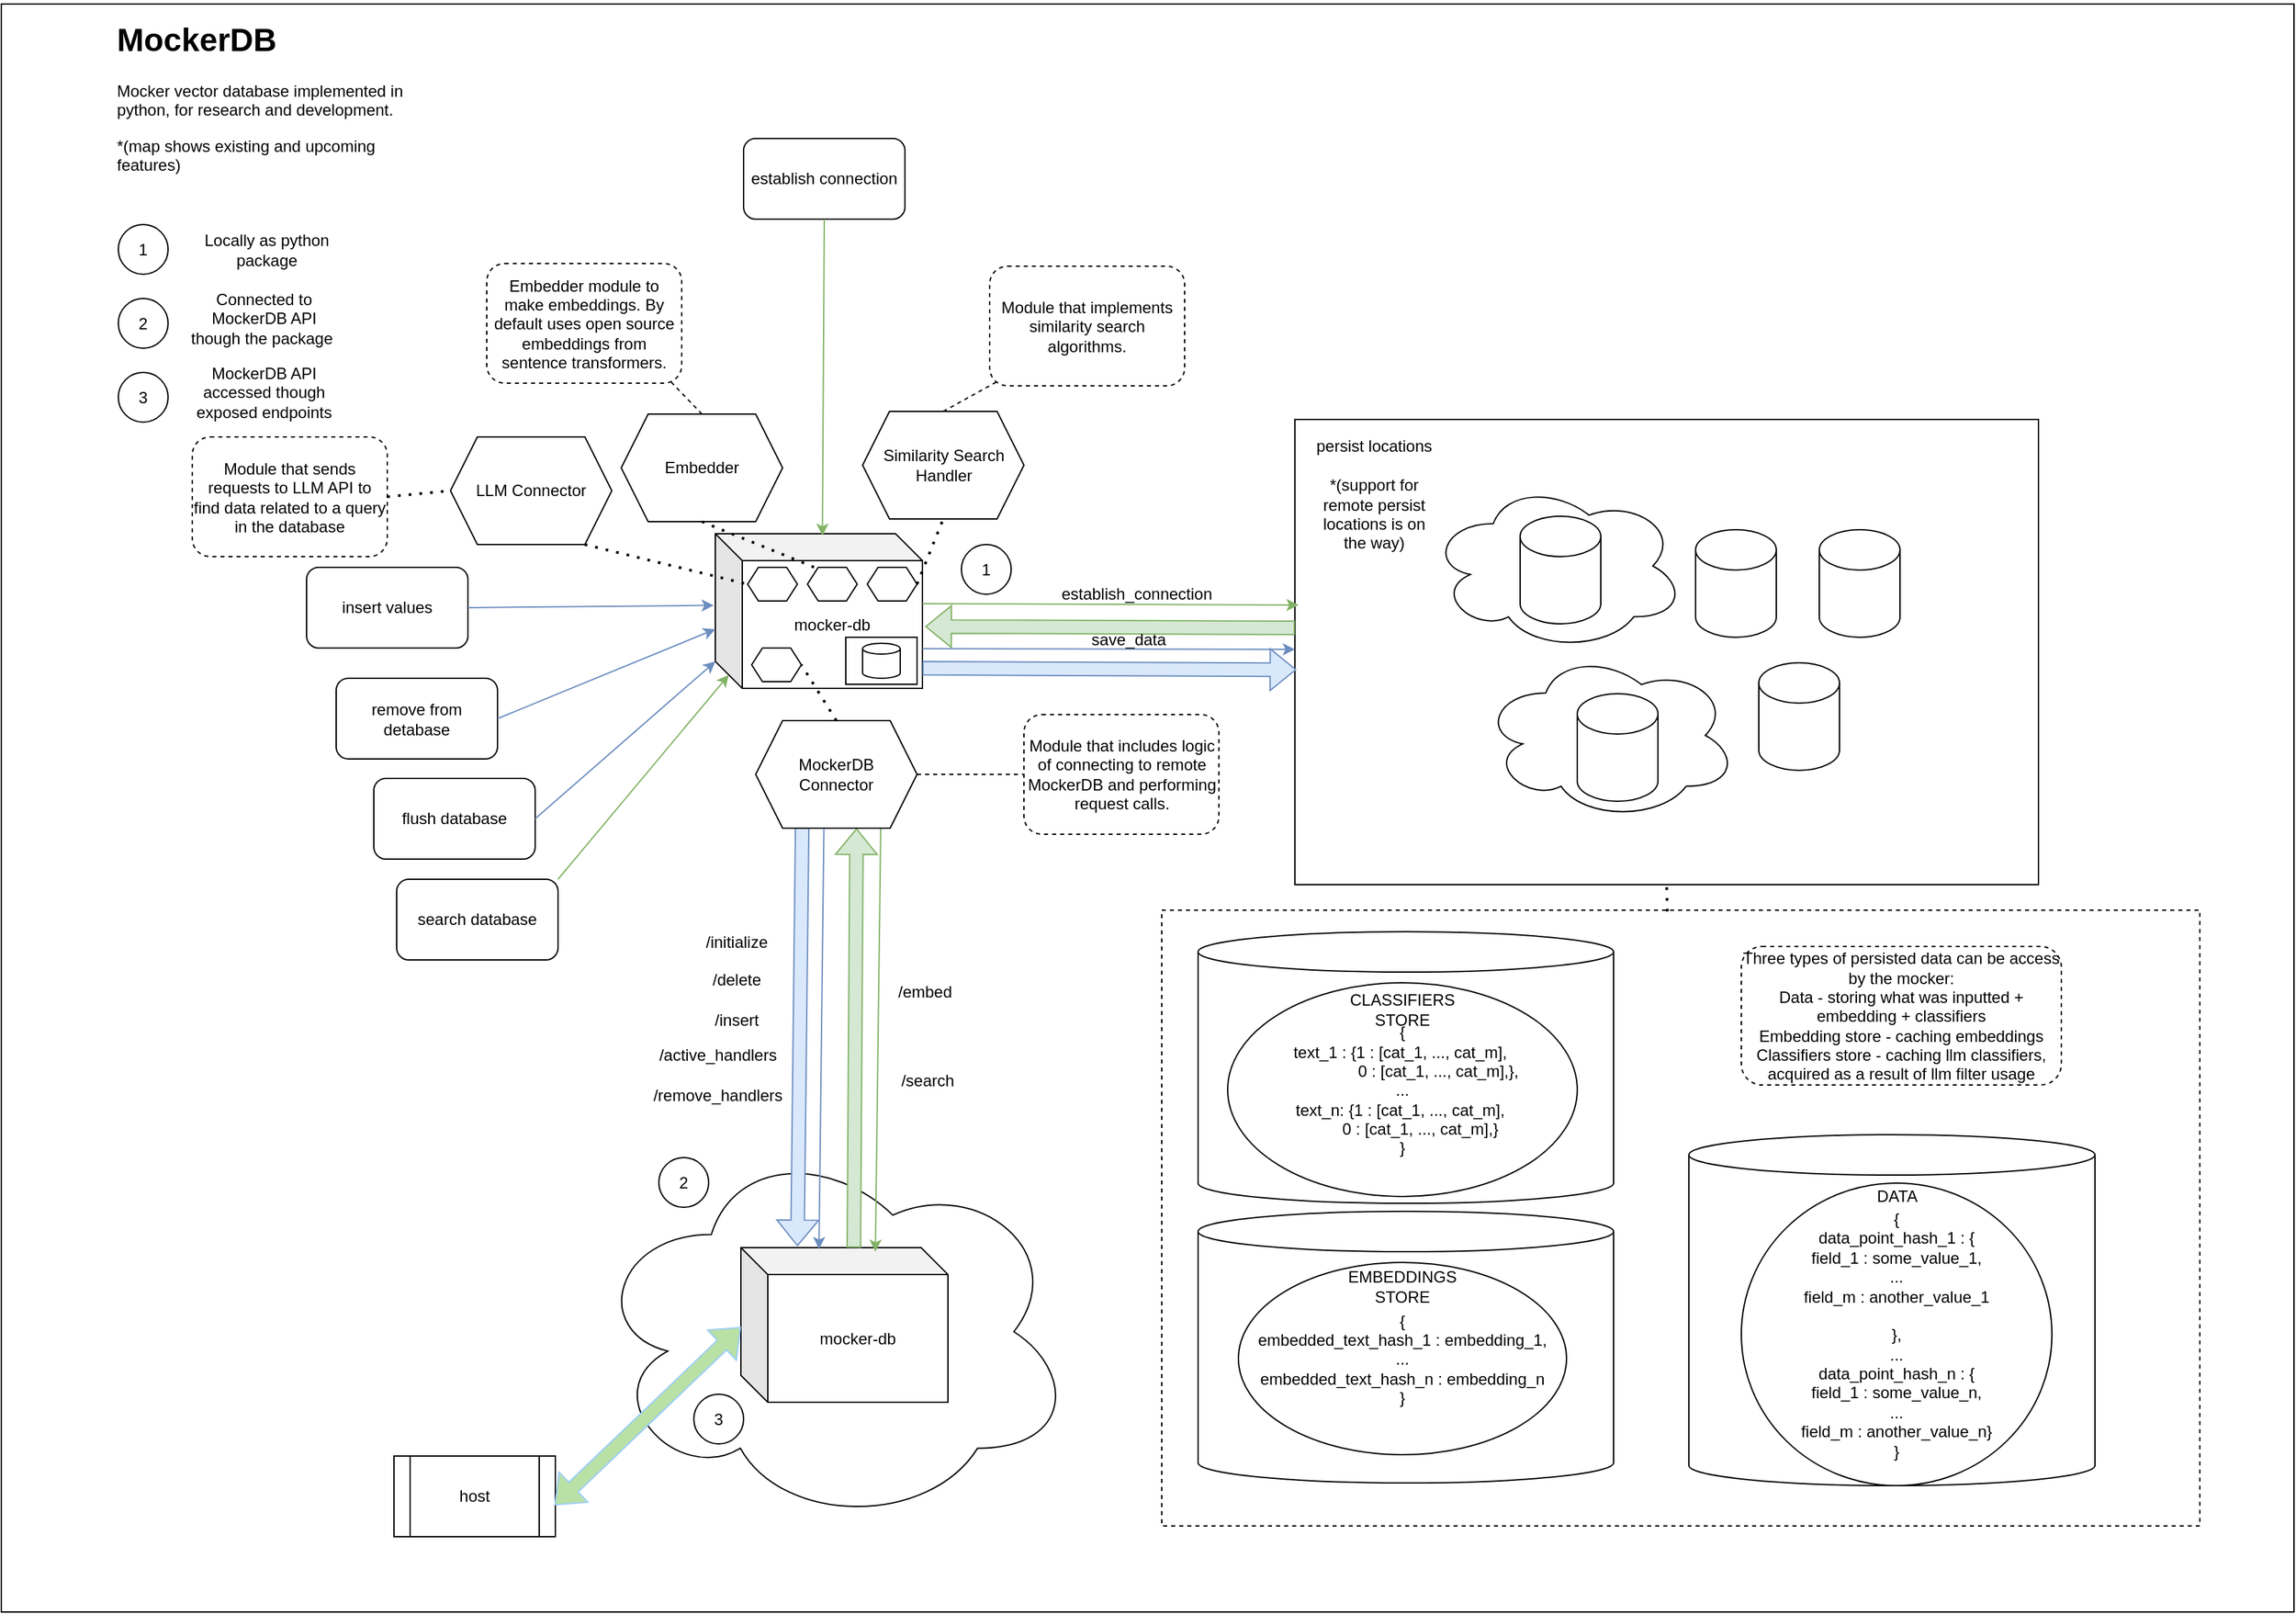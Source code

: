 <mxfile version="24.7.17">
  <diagram name="flow" id="uL73W-lj93WwKyVfi338">
    <mxGraphModel dx="2145" dy="1416" grid="0" gridSize="10" guides="1" tooltips="1" connect="1" arrows="1" fold="1" page="0" pageScale="1" pageWidth="1169" pageHeight="1654" math="0" shadow="0">
      <root>
        <mxCell id="0" />
        <mxCell id="1" parent="0" />
        <mxCell id="iSVjwkVqsMs2VOfXNG-q-81" value="" style="rounded=0;whiteSpace=wrap;html=1;" parent="1" vertex="1">
          <mxGeometry x="-98" y="-174" width="1705" height="1196" as="geometry" />
        </mxCell>
        <mxCell id="iSVjwkVqsMs2VOfXNG-q-22" value="" style="rounded=0;whiteSpace=wrap;html=1;dashed=1;" parent="1" vertex="1">
          <mxGeometry x="765" y="500" width="772" height="458" as="geometry" />
        </mxCell>
        <mxCell id="iSVjwkVqsMs2VOfXNG-q-20" value="" style="rounded=0;whiteSpace=wrap;html=1;" parent="1" vertex="1">
          <mxGeometry x="864" y="135" width="553" height="346" as="geometry" />
        </mxCell>
        <mxCell id="iSVjwkVqsMs2VOfXNG-q-15" value="" style="ellipse;shape=cloud;whiteSpace=wrap;html=1;" parent="1" vertex="1">
          <mxGeometry x="964" y="181" width="190" height="126" as="geometry" />
        </mxCell>
        <mxCell id="iSVjwkVqsMs2VOfXNG-q-10" value="" style="shape=cylinder3;whiteSpace=wrap;html=1;boundedLbl=1;backgroundOutline=1;size=15;" parent="1" vertex="1">
          <mxGeometry x="792" y="724" width="309" height="202" as="geometry" />
        </mxCell>
        <mxCell id="iSVjwkVqsMs2VOfXNG-q-5" value="" style="shape=cylinder3;whiteSpace=wrap;html=1;boundedLbl=1;backgroundOutline=1;size=15;" parent="1" vertex="1">
          <mxGeometry x="1157" y="667" width="302" height="261" as="geometry" />
        </mxCell>
        <mxCell id="iSVjwkVqsMs2VOfXNG-q-1" value="{&lt;br&gt;data_point_hash_1 : {&lt;br&gt;field_1 : some_value_1,&lt;br&gt;...&lt;br&gt;field_m : another_value_1&lt;br&gt;&lt;br&gt;},&lt;br&gt;...&lt;br&gt;data_point_hash_n : {&lt;br style=&quot;border-color: var(--border-color);&quot;&gt;field_1 : some_value_n,&lt;br style=&quot;border-color: var(--border-color);&quot;&gt;...&lt;br style=&quot;border-color: var(--border-color);&quot;&gt;field_m : another_value_n}&lt;br&gt;}" style="ellipse;whiteSpace=wrap;html=1;" parent="1" vertex="1">
          <mxGeometry x="1196" y="703" width="231" height="225" as="geometry" />
        </mxCell>
        <mxCell id="iSVjwkVqsMs2VOfXNG-q-2" value="{&lt;br&gt;embedded_text_hash_1 : embedding_1,&lt;br&gt;...&lt;br&gt;embedded_text_hash_n : embedding_n&lt;br&gt;}" style="ellipse;whiteSpace=wrap;html=1;" parent="1" vertex="1">
          <mxGeometry x="822" y="762" width="244" height="143" as="geometry" />
        </mxCell>
        <mxCell id="iSVjwkVqsMs2VOfXNG-q-3" value="DATA" style="text;html=1;align=center;verticalAlign=middle;whiteSpace=wrap;rounded=0;" parent="1" vertex="1">
          <mxGeometry x="1281.5" y="698" width="60" height="30" as="geometry" />
        </mxCell>
        <mxCell id="iSVjwkVqsMs2VOfXNG-q-4" value="EMBEDDINGS&lt;br&gt;STORE" style="text;html=1;align=center;verticalAlign=middle;whiteSpace=wrap;rounded=0;" parent="1" vertex="1">
          <mxGeometry x="901" y="762" width="86" height="36" as="geometry" />
        </mxCell>
        <mxCell id="iSVjwkVqsMs2VOfXNG-q-6" value="insert values" style="rounded=1;whiteSpace=wrap;html=1;" parent="1" vertex="1">
          <mxGeometry x="129" y="245" width="120" height="60" as="geometry" />
        </mxCell>
        <mxCell id="iSVjwkVqsMs2VOfXNG-q-7" value="" style="curved=1;endArrow=classic;html=1;rounded=0;entryX=-0.008;entryY=0.463;entryDx=0;entryDy=0;entryPerimeter=0;exitX=1;exitY=0.5;exitDx=0;exitDy=0;fillColor=#dae8fc;strokeColor=#6c8ebf;" parent="1" source="iSVjwkVqsMs2VOfXNG-q-6" target="iSVjwkVqsMs2VOfXNG-q-9" edge="1">
          <mxGeometry width="50" height="50" relative="1" as="geometry">
            <mxPoint x="194" y="269" as="sourcePoint" />
            <mxPoint x="388" y="258" as="targetPoint" />
            <Array as="points" />
          </mxGeometry>
        </mxCell>
        <mxCell id="iSVjwkVqsMs2VOfXNG-q-8" value="establish connection" style="rounded=1;whiteSpace=wrap;html=1;" parent="1" vertex="1">
          <mxGeometry x="454" y="-74" width="120" height="60" as="geometry" />
        </mxCell>
        <mxCell id="iSVjwkVqsMs2VOfXNG-q-9" value="mocker-db" style="shape=cube;whiteSpace=wrap;html=1;boundedLbl=1;backgroundOutline=1;darkOpacity=0.05;darkOpacity2=0.1;" parent="1" vertex="1">
          <mxGeometry x="433" y="220" width="154" height="115" as="geometry" />
        </mxCell>
        <mxCell id="iSVjwkVqsMs2VOfXNG-q-11" value="" style="shape=cylinder3;whiteSpace=wrap;html=1;boundedLbl=1;backgroundOutline=1;size=15;" parent="1" vertex="1">
          <mxGeometry x="1162" y="217" width="60" height="80" as="geometry" />
        </mxCell>
        <mxCell id="iSVjwkVqsMs2VOfXNG-q-12" value="" style="shape=cylinder3;whiteSpace=wrap;html=1;boundedLbl=1;backgroundOutline=1;size=15;" parent="1" vertex="1">
          <mxGeometry x="1254" y="217" width="60" height="80" as="geometry" />
        </mxCell>
        <mxCell id="iSVjwkVqsMs2VOfXNG-q-13" value="" style="shape=cylinder3;whiteSpace=wrap;html=1;boundedLbl=1;backgroundOutline=1;size=15;" parent="1" vertex="1">
          <mxGeometry x="1209" y="316" width="60" height="80" as="geometry" />
        </mxCell>
        <mxCell id="iSVjwkVqsMs2VOfXNG-q-14" value="" style="shape=cylinder3;whiteSpace=wrap;html=1;boundedLbl=1;backgroundOutline=1;size=15;" parent="1" vertex="1">
          <mxGeometry x="1031.5" y="207" width="60" height="80" as="geometry" />
        </mxCell>
        <mxCell id="iSVjwkVqsMs2VOfXNG-q-16" value="" style="ellipse;shape=cloud;whiteSpace=wrap;html=1;" parent="1" vertex="1">
          <mxGeometry x="1003" y="307" width="190" height="126" as="geometry" />
        </mxCell>
        <mxCell id="iSVjwkVqsMs2VOfXNG-q-17" value="" style="shape=cylinder3;whiteSpace=wrap;html=1;boundedLbl=1;backgroundOutline=1;size=15;" parent="1" vertex="1">
          <mxGeometry x="1074" y="339" width="60" height="80" as="geometry" />
        </mxCell>
        <mxCell id="iSVjwkVqsMs2VOfXNG-q-19" value="" style="endArrow=none;dashed=1;html=1;dashPattern=1 3;strokeWidth=2;rounded=0;entryX=0.5;entryY=1;entryDx=0;entryDy=0;exitX=0.487;exitY=0.002;exitDx=0;exitDy=0;exitPerimeter=0;" parent="1" source="iSVjwkVqsMs2VOfXNG-q-22" target="iSVjwkVqsMs2VOfXNG-q-20" edge="1">
          <mxGeometry width="50" height="50" relative="1" as="geometry">
            <mxPoint x="1184" y="594" as="sourcePoint" />
            <mxPoint x="1171" y="515" as="targetPoint" />
          </mxGeometry>
        </mxCell>
        <mxCell id="iSVjwkVqsMs2VOfXNG-q-23" value="persist locations&lt;br&gt;&lt;br&gt;*(support for remote persist locations is on the way)" style="text;html=1;align=center;verticalAlign=middle;whiteSpace=wrap;rounded=0;" parent="1" vertex="1">
          <mxGeometry x="874" y="174" width="98" height="33" as="geometry" />
        </mxCell>
        <mxCell id="iSVjwkVqsMs2VOfXNG-q-24" value="Three types of persisted data can be access by the mocker:&lt;br&gt;Data - storing what was inputted + embedding + classifiers&lt;br&gt;Embedding store - caching embeddings&lt;div&gt;Classifiers store - caching llm classifiers, acquired as a result of llm filter usage&lt;/div&gt;" style="rounded=1;whiteSpace=wrap;html=1;dashed=1;" parent="1" vertex="1">
          <mxGeometry x="1196" y="527" width="238" height="103" as="geometry" />
        </mxCell>
        <mxCell id="iSVjwkVqsMs2VOfXNG-q-25" value="" style="curved=1;endArrow=classic;html=1;rounded=0;entryX=0.517;entryY=0.013;entryDx=0;entryDy=0;entryPerimeter=0;exitX=0.5;exitY=1;exitDx=0;exitDy=0;fillColor=#d5e8d4;strokeColor=#82b366;" parent="1" source="iSVjwkVqsMs2VOfXNG-q-8" target="iSVjwkVqsMs2VOfXNG-q-9" edge="1">
          <mxGeometry width="50" height="50" relative="1" as="geometry">
            <mxPoint x="309" y="112" as="sourcePoint" />
            <mxPoint x="506" y="111" as="targetPoint" />
            <Array as="points" />
          </mxGeometry>
        </mxCell>
        <mxCell id="iSVjwkVqsMs2VOfXNG-q-26" value="" style="curved=1;endArrow=classic;html=1;rounded=0;entryX=0.005;entryY=0.399;entryDx=0;entryDy=0;entryPerimeter=0;exitX=1;exitY=0.452;exitDx=0;exitDy=0;exitPerimeter=0;fillColor=#d5e8d4;strokeColor=#82b366;" parent="1" source="iSVjwkVqsMs2VOfXNG-q-9" target="iSVjwkVqsMs2VOfXNG-q-20" edge="1">
          <mxGeometry width="50" height="50" relative="1" as="geometry">
            <mxPoint x="580" y="269" as="sourcePoint" />
            <mxPoint x="984" y="275" as="targetPoint" />
            <Array as="points" />
          </mxGeometry>
        </mxCell>
        <mxCell id="iSVjwkVqsMs2VOfXNG-q-27" value="" style="shape=flexArrow;endArrow=classic;html=1;rounded=0;exitX=0;exitY=0.448;exitDx=0;exitDy=0;exitPerimeter=0;fillColor=#d5e8d4;strokeColor=#82b366;" parent="1" source="iSVjwkVqsMs2VOfXNG-q-20" edge="1">
          <mxGeometry width="50" height="50" relative="1" as="geometry">
            <mxPoint x="744" y="385" as="sourcePoint" />
            <mxPoint x="589" y="289" as="targetPoint" />
          </mxGeometry>
        </mxCell>
        <mxCell id="iSVjwkVqsMs2VOfXNG-q-28" value="establish_connection" style="text;html=1;align=center;verticalAlign=middle;whiteSpace=wrap;rounded=0;" parent="1" vertex="1">
          <mxGeometry x="688" y="249" width="117" height="31" as="geometry" />
        </mxCell>
        <mxCell id="iSVjwkVqsMs2VOfXNG-q-29" value="" style="shape=flexArrow;endArrow=classic;html=1;rounded=0;exitX=1;exitY=0.87;exitDx=0;exitDy=0;exitPerimeter=0;fillColor=#dae8fc;strokeColor=#6c8ebf;entryX=0.002;entryY=0.538;entryDx=0;entryDy=0;entryPerimeter=0;" parent="1" source="iSVjwkVqsMs2VOfXNG-q-9" target="iSVjwkVqsMs2VOfXNG-q-20" edge="1">
          <mxGeometry width="50" height="50" relative="1" as="geometry">
            <mxPoint x="778.924" y="359.0" as="sourcePoint" />
            <mxPoint x="686" y="470.95" as="targetPoint" />
          </mxGeometry>
        </mxCell>
        <mxCell id="iSVjwkVqsMs2VOfXNG-q-30" value="" style="curved=1;endArrow=classic;html=1;rounded=0;exitX=1;exitY=0.452;exitDx=0;exitDy=0;exitPerimeter=0;fillColor=#dae8fc;strokeColor=#6c8ebf;" parent="1" edge="1">
          <mxGeometry width="50" height="50" relative="1" as="geometry">
            <mxPoint x="587" y="305.5" as="sourcePoint" />
            <mxPoint x="864" y="306" as="targetPoint" />
            <Array as="points" />
          </mxGeometry>
        </mxCell>
        <mxCell id="iSVjwkVqsMs2VOfXNG-q-31" value="save_data" style="text;html=1;align=center;verticalAlign=middle;whiteSpace=wrap;rounded=0;" parent="1" vertex="1">
          <mxGeometry x="682" y="283" width="117" height="31" as="geometry" />
        </mxCell>
        <mxCell id="iSVjwkVqsMs2VOfXNG-q-32" value="Embedder" style="shape=hexagon;perimeter=hexagonPerimeter2;whiteSpace=wrap;html=1;fixedSize=1;" parent="1" vertex="1">
          <mxGeometry x="363" y="131" width="120" height="80" as="geometry" />
        </mxCell>
        <mxCell id="iSVjwkVqsMs2VOfXNG-q-33" value="Similarity Search Handler" style="shape=hexagon;perimeter=hexagonPerimeter2;whiteSpace=wrap;html=1;fixedSize=1;" parent="1" vertex="1">
          <mxGeometry x="542.5" y="129" width="120" height="80" as="geometry" />
        </mxCell>
        <mxCell id="iSVjwkVqsMs2VOfXNG-q-34" value="" style="ellipse;shape=cloud;whiteSpace=wrap;html=1;" parent="1" vertex="1">
          <mxGeometry x="340" y="669" width="360" height="289" as="geometry" />
        </mxCell>
        <mxCell id="iSVjwkVqsMs2VOfXNG-q-35" value="mocker-db" style="shape=cube;whiteSpace=wrap;html=1;boundedLbl=1;backgroundOutline=1;darkOpacity=0.05;darkOpacity2=0.1;" parent="1" vertex="1">
          <mxGeometry x="452" y="751.04" width="154" height="115" as="geometry" />
        </mxCell>
        <mxCell id="iSVjwkVqsMs2VOfXNG-q-36" value="1" style="ellipse;whiteSpace=wrap;html=1;aspect=fixed;" parent="1" vertex="1">
          <mxGeometry x="616" y="228" width="37" height="37" as="geometry" />
        </mxCell>
        <mxCell id="iSVjwkVqsMs2VOfXNG-q-37" value="2" style="ellipse;whiteSpace=wrap;html=1;aspect=fixed;" parent="1" vertex="1">
          <mxGeometry x="391" y="684.04" width="37" height="37" as="geometry" />
        </mxCell>
        <mxCell id="iSVjwkVqsMs2VOfXNG-q-38" value="" style="curved=1;endArrow=classic;html=1;rounded=0;fillColor=#d5e8d4;strokeColor=#82b366;exitX=0.775;exitY=0.994;exitDx=0;exitDy=0;exitPerimeter=0;" parent="1" source="iSVjwkVqsMs2VOfXNG-q-83" edge="1">
          <mxGeometry width="50" height="50" relative="1" as="geometry">
            <mxPoint x="553" y="493" as="sourcePoint" />
            <mxPoint x="552.0" y="754.04" as="targetPoint" />
            <Array as="points" />
          </mxGeometry>
        </mxCell>
        <mxCell id="iSVjwkVqsMs2VOfXNG-q-40" value="" style="shape=flexArrow;endArrow=classic;html=1;rounded=0;exitX=0.288;exitY=0.994;exitDx=0;exitDy=0;exitPerimeter=0;fillColor=#dae8fc;strokeColor=#6c8ebf;entryX=0.273;entryY=-0.009;entryDx=0;entryDy=0;entryPerimeter=0;" parent="1" source="iSVjwkVqsMs2VOfXNG-q-83" target="iSVjwkVqsMs2VOfXNG-q-35" edge="1">
          <mxGeometry width="50" height="50" relative="1" as="geometry">
            <mxPoint x="494.058" y="490.04" as="sourcePoint" />
            <mxPoint x="947" y="600.04" as="targetPoint" />
          </mxGeometry>
        </mxCell>
        <mxCell id="iSVjwkVqsMs2VOfXNG-q-41" value="" style="curved=1;endArrow=classic;html=1;rounded=0;entryX=0.377;entryY=0.009;entryDx=0;entryDy=0;entryPerimeter=0;exitX=0.423;exitY=0.975;exitDx=0;exitDy=0;fillColor=#dae8fc;strokeColor=#6c8ebf;exitPerimeter=0;" parent="1" source="iSVjwkVqsMs2VOfXNG-q-83" target="iSVjwkVqsMs2VOfXNG-q-35" edge="1">
          <mxGeometry width="50" height="50" relative="1" as="geometry">
            <mxPoint x="508.996" y="489.005" as="sourcePoint" />
            <mxPoint x="906" y="649.04" as="targetPoint" />
            <Array as="points" />
          </mxGeometry>
        </mxCell>
        <mxCell id="iSVjwkVqsMs2VOfXNG-q-42" value="" style="shape=flexArrow;endArrow=classic;html=1;rounded=0;fillColor=#d5e8d4;strokeColor=#82b366;entryX=0.625;entryY=1;entryDx=0;entryDy=0;" parent="1" target="iSVjwkVqsMs2VOfXNG-q-83" edge="1">
          <mxGeometry width="50" height="50" relative="1" as="geometry">
            <mxPoint x="536" y="751.04" as="sourcePoint" />
            <mxPoint x="536" y="490.04" as="targetPoint" />
          </mxGeometry>
        </mxCell>
        <mxCell id="iSVjwkVqsMs2VOfXNG-q-43" value="/search" style="text;html=1;align=center;verticalAlign=middle;whiteSpace=wrap;rounded=0;" parent="1" vertex="1">
          <mxGeometry x="561" y="612.04" width="60" height="30" as="geometry" />
        </mxCell>
        <mxCell id="iSVjwkVqsMs2VOfXNG-q-44" value="/insert" style="text;html=1;align=center;verticalAlign=middle;whiteSpace=wrap;rounded=0;" parent="1" vertex="1">
          <mxGeometry x="419" y="567.04" width="60" height="30" as="geometry" />
        </mxCell>
        <mxCell id="iSVjwkVqsMs2VOfXNG-q-45" value="/initialize" style="text;html=1;align=center;verticalAlign=middle;whiteSpace=wrap;rounded=0;" parent="1" vertex="1">
          <mxGeometry x="419" y="509.04" width="60" height="30" as="geometry" />
        </mxCell>
        <mxCell id="iSVjwkVqsMs2VOfXNG-q-46" value="/embed" style="text;html=1;align=center;verticalAlign=middle;whiteSpace=wrap;rounded=0;" parent="1" vertex="1">
          <mxGeometry x="559" y="546.04" width="60" height="30" as="geometry" />
        </mxCell>
        <mxCell id="iSVjwkVqsMs2VOfXNG-q-47" value="/delete" style="text;html=1;align=center;verticalAlign=middle;whiteSpace=wrap;rounded=0;" parent="1" vertex="1">
          <mxGeometry x="419" y="537.04" width="60" height="30" as="geometry" />
        </mxCell>
        <mxCell id="iSVjwkVqsMs2VOfXNG-q-48" value="/active_handlers" style="text;html=1;align=center;verticalAlign=middle;whiteSpace=wrap;rounded=0;" parent="1" vertex="1">
          <mxGeometry x="405" y="593.04" width="60" height="30" as="geometry" />
        </mxCell>
        <mxCell id="iSVjwkVqsMs2VOfXNG-q-49" value="/remove_handlers" style="text;html=1;align=center;verticalAlign=middle;whiteSpace=wrap;rounded=0;" parent="1" vertex="1">
          <mxGeometry x="405" y="623.04" width="60" height="30" as="geometry" />
        </mxCell>
        <mxCell id="iSVjwkVqsMs2VOfXNG-q-51" value="" style="shape=hexagon;perimeter=hexagonPerimeter2;whiteSpace=wrap;html=1;fixedSize=1;size=8;" parent="1" vertex="1">
          <mxGeometry x="546" y="245" width="37" height="25" as="geometry" />
        </mxCell>
        <mxCell id="iSVjwkVqsMs2VOfXNG-q-52" value="" style="shape=hexagon;perimeter=hexagonPerimeter2;whiteSpace=wrap;html=1;fixedSize=1;size=8;" parent="1" vertex="1">
          <mxGeometry x="457" y="245" width="37" height="25" as="geometry" />
        </mxCell>
        <mxCell id="iSVjwkVqsMs2VOfXNG-q-53" value="" style="endArrow=none;dashed=1;html=1;dashPattern=1 3;strokeWidth=2;rounded=0;entryX=0.227;entryY=0.053;entryDx=0;entryDy=0;exitX=0.5;exitY=1;exitDx=0;exitDy=0;entryPerimeter=0;" parent="1" source="iSVjwkVqsMs2VOfXNG-q-32" target="vUyvmiQPVuYUyWJHTBPi-5" edge="1">
          <mxGeometry width="50" height="50" relative="1" as="geometry">
            <mxPoint x="161" y="60" as="sourcePoint" />
            <mxPoint x="211" y="10" as="targetPoint" />
          </mxGeometry>
        </mxCell>
        <mxCell id="iSVjwkVqsMs2VOfXNG-q-54" value="" style="endArrow=none;dashed=1;html=1;dashPattern=1 3;strokeWidth=2;rounded=0;exitX=1;exitY=0.5;exitDx=0;exitDy=0;entryX=0.5;entryY=1;entryDx=0;entryDy=0;" parent="1" source="iSVjwkVqsMs2VOfXNG-q-51" target="iSVjwkVqsMs2VOfXNG-q-33" edge="1">
          <mxGeometry width="50" height="50" relative="1" as="geometry">
            <mxPoint x="618" y="51" as="sourcePoint" />
            <mxPoint x="668" y="1" as="targetPoint" />
          </mxGeometry>
        </mxCell>
        <mxCell id="iSVjwkVqsMs2VOfXNG-q-55" value="1" style="ellipse;whiteSpace=wrap;html=1;aspect=fixed;" parent="1" vertex="1">
          <mxGeometry x="-11" y="-10" width="37" height="37" as="geometry" />
        </mxCell>
        <mxCell id="iSVjwkVqsMs2VOfXNG-q-56" value="2" style="ellipse;whiteSpace=wrap;html=1;aspect=fixed;" parent="1" vertex="1">
          <mxGeometry x="-11" y="45" width="37" height="37" as="geometry" />
        </mxCell>
        <mxCell id="iSVjwkVqsMs2VOfXNG-q-57" value="&lt;h1&gt;MockerDB&lt;/h1&gt;&lt;p&gt;Mocker vector database implemented in python, for research and development.&lt;br&gt;&lt;/p&gt;&lt;p&gt;*(map shows existing and upcoming features)&lt;/p&gt;" style="text;html=1;spacing=5;spacingTop=-20;whiteSpace=wrap;overflow=hidden;rounded=0;" parent="1" vertex="1">
          <mxGeometry x="-17" y="-167" width="228" height="132" as="geometry" />
        </mxCell>
        <mxCell id="iSVjwkVqsMs2VOfXNG-q-59" value="Locally as python package" style="text;html=1;align=center;verticalAlign=middle;whiteSpace=wrap;rounded=0;" parent="1" vertex="1">
          <mxGeometry x="44" y="-6" width="111" height="30" as="geometry" />
        </mxCell>
        <mxCell id="iSVjwkVqsMs2VOfXNG-q-60" value="Connected to MockerDB API though the package&amp;nbsp;" style="text;html=1;align=center;verticalAlign=middle;whiteSpace=wrap;rounded=0;" parent="1" vertex="1">
          <mxGeometry x="42" y="45" width="111" height="30" as="geometry" />
        </mxCell>
        <mxCell id="iSVjwkVqsMs2VOfXNG-q-61" value="3" style="ellipse;whiteSpace=wrap;html=1;aspect=fixed;" parent="1" vertex="1">
          <mxGeometry x="-11" y="100" width="37" height="37" as="geometry" />
        </mxCell>
        <mxCell id="iSVjwkVqsMs2VOfXNG-q-63" value="MockerDB API accessed though exposed endpoints" style="text;html=1;align=center;verticalAlign=middle;whiteSpace=wrap;rounded=0;" parent="1" vertex="1">
          <mxGeometry x="42" y="100" width="111" height="30" as="geometry" />
        </mxCell>
        <mxCell id="iSVjwkVqsMs2VOfXNG-q-64" value="3" style="ellipse;whiteSpace=wrap;html=1;aspect=fixed;" parent="1" vertex="1">
          <mxGeometry x="417" y="860" width="37" height="37" as="geometry" />
        </mxCell>
        <mxCell id="iSVjwkVqsMs2VOfXNG-q-65" value="host" style="shape=process;whiteSpace=wrap;html=1;backgroundOutline=1;" parent="1" vertex="1">
          <mxGeometry x="194" y="906" width="120" height="60" as="geometry" />
        </mxCell>
        <mxCell id="iSVjwkVqsMs2VOfXNG-q-66" value="" style="shape=flexArrow;endArrow=classic;startArrow=classic;html=1;rounded=0;entryX=0;entryY=0.513;entryDx=0;entryDy=0;entryPerimeter=0;strokeColor=#99CCFF;fillColor=#B9E0A5;exitX=0.995;exitY=0.61;exitDx=0;exitDy=0;exitPerimeter=0;" parent="1" source="iSVjwkVqsMs2VOfXNG-q-65" target="iSVjwkVqsMs2VOfXNG-q-35" edge="1">
          <mxGeometry width="100" height="100" relative="1" as="geometry">
            <mxPoint x="325" y="931.04" as="sourcePoint" />
            <mxPoint x="609" y="986.04" as="targetPoint" />
          </mxGeometry>
        </mxCell>
        <mxCell id="iSVjwkVqsMs2VOfXNG-q-67" value="" style="rounded=0;whiteSpace=wrap;html=1;" parent="1" vertex="1">
          <mxGeometry x="530" y="297" width="53" height="35" as="geometry" />
        </mxCell>
        <mxCell id="iSVjwkVqsMs2VOfXNG-q-68" value="" style="shape=cylinder3;whiteSpace=wrap;html=1;boundedLbl=1;backgroundOutline=1;size=4;" parent="1" vertex="1">
          <mxGeometry x="542.5" y="301.5" width="28" height="26" as="geometry" />
        </mxCell>
        <mxCell id="iSVjwkVqsMs2VOfXNG-q-69" value="search database" style="rounded=1;whiteSpace=wrap;html=1;" parent="1" vertex="1">
          <mxGeometry x="196" y="477" width="120" height="60" as="geometry" />
        </mxCell>
        <mxCell id="iSVjwkVqsMs2VOfXNG-q-70" value="" style="curved=1;endArrow=classic;html=1;rounded=0;exitX=1;exitY=0;exitDx=0;exitDy=0;fillColor=#d5e8d4;strokeColor=#82b366;entryX=0;entryY=0;entryDx=10;entryDy=105;entryPerimeter=0;" parent="1" source="iSVjwkVqsMs2VOfXNG-q-69" target="iSVjwkVqsMs2VOfXNG-q-9" edge="1">
          <mxGeometry width="50" height="50" relative="1" as="geometry">
            <mxPoint x="313" y="322" as="sourcePoint" />
            <mxPoint x="312" y="557" as="targetPoint" />
            <Array as="points" />
          </mxGeometry>
        </mxCell>
        <mxCell id="iSVjwkVqsMs2VOfXNG-q-71" value="remove from detabase" style="rounded=1;whiteSpace=wrap;html=1;" parent="1" vertex="1">
          <mxGeometry x="151" y="327.5" width="120" height="60" as="geometry" />
        </mxCell>
        <mxCell id="iSVjwkVqsMs2VOfXNG-q-72" value="" style="curved=1;endArrow=classic;html=1;rounded=0;entryX=0;entryY=0.617;entryDx=0;entryDy=0;entryPerimeter=0;exitX=1;exitY=0.5;exitDx=0;exitDy=0;fillColor=#dae8fc;strokeColor=#6c8ebf;" parent="1" source="iSVjwkVqsMs2VOfXNG-q-71" target="iSVjwkVqsMs2VOfXNG-q-9" edge="1">
          <mxGeometry width="50" height="50" relative="1" as="geometry">
            <mxPoint x="274" y="337" as="sourcePoint" />
            <mxPoint x="457" y="335" as="targetPoint" />
            <Array as="points" />
          </mxGeometry>
        </mxCell>
        <mxCell id="iSVjwkVqsMs2VOfXNG-q-73" value="flush database" style="rounded=1;whiteSpace=wrap;html=1;" parent="1" vertex="1">
          <mxGeometry x="179" y="402" width="120" height="60" as="geometry" />
        </mxCell>
        <mxCell id="iSVjwkVqsMs2VOfXNG-q-74" value="" style="curved=1;endArrow=classic;html=1;rounded=0;entryX=0;entryY=0;entryDx=0;entryDy=95;entryPerimeter=0;exitX=1;exitY=0.5;exitDx=0;exitDy=0;fillColor=#dae8fc;strokeColor=#6c8ebf;" parent="1" source="iSVjwkVqsMs2VOfXNG-q-73" target="iSVjwkVqsMs2VOfXNG-q-9" edge="1">
          <mxGeometry width="50" height="50" relative="1" as="geometry">
            <mxPoint x="281" y="368" as="sourcePoint" />
            <mxPoint x="445" y="308" as="targetPoint" />
            <Array as="points" />
          </mxGeometry>
        </mxCell>
        <mxCell id="iSVjwkVqsMs2VOfXNG-q-75" value="Embedder module to make embeddings. By default uses open source embeddings from sentence transformers." style="rounded=1;whiteSpace=wrap;html=1;dashed=1;" parent="1" vertex="1">
          <mxGeometry x="263" y="19" width="145" height="89" as="geometry" />
        </mxCell>
        <mxCell id="iSVjwkVqsMs2VOfXNG-q-76" value="" style="endArrow=none;dashed=1;html=1;rounded=0;entryX=0.938;entryY=0.978;entryDx=0;entryDy=0;exitX=0.5;exitY=0;exitDx=0;exitDy=0;entryPerimeter=0;" parent="1" source="iSVjwkVqsMs2VOfXNG-q-32" target="iSVjwkVqsMs2VOfXNG-q-75" edge="1">
          <mxGeometry width="50" height="50" relative="1" as="geometry">
            <mxPoint x="221" y="169" as="sourcePoint" />
            <mxPoint x="271" y="119" as="targetPoint" />
          </mxGeometry>
        </mxCell>
        <mxCell id="iSVjwkVqsMs2VOfXNG-q-77" value="Module that implements similarity search algorithms." style="rounded=1;whiteSpace=wrap;html=1;dashed=1;" parent="1" vertex="1">
          <mxGeometry x="637" y="21" width="145" height="89" as="geometry" />
        </mxCell>
        <mxCell id="iSVjwkVqsMs2VOfXNG-q-80" value="" style="endArrow=none;dashed=1;html=1;rounded=0;entryX=0.037;entryY=0.966;entryDx=0;entryDy=0;exitX=0.5;exitY=0;exitDx=0;exitDy=0;entryPerimeter=0;" parent="1" source="iSVjwkVqsMs2VOfXNG-q-33" target="iSVjwkVqsMs2VOfXNG-q-77" edge="1">
          <mxGeometry width="50" height="50" relative="1" as="geometry">
            <mxPoint x="583" y="96" as="sourcePoint" />
            <mxPoint x="559" y="71" as="targetPoint" />
          </mxGeometry>
        </mxCell>
        <mxCell id="iSVjwkVqsMs2VOfXNG-q-83" value="MockerDB &lt;br&gt;Connector" style="shape=hexagon;perimeter=hexagonPerimeter2;whiteSpace=wrap;html=1;fixedSize=1;" parent="1" vertex="1">
          <mxGeometry x="463" y="359" width="120" height="80" as="geometry" />
        </mxCell>
        <mxCell id="iSVjwkVqsMs2VOfXNG-q-84" value="" style="shape=hexagon;perimeter=hexagonPerimeter2;whiteSpace=wrap;html=1;fixedSize=1;size=8;" parent="1" vertex="1">
          <mxGeometry x="460" y="305" width="37" height="25" as="geometry" />
        </mxCell>
        <mxCell id="iSVjwkVqsMs2VOfXNG-q-85" value="" style="endArrow=none;dashed=1;html=1;dashPattern=1 3;strokeWidth=2;rounded=0;exitX=0.5;exitY=0;exitDx=0;exitDy=0;entryX=1;entryY=0.5;entryDx=0;entryDy=0;" parent="1" source="iSVjwkVqsMs2VOfXNG-q-83" target="iSVjwkVqsMs2VOfXNG-q-84" edge="1">
          <mxGeometry width="50" height="50" relative="1" as="geometry">
            <mxPoint x="586" y="406" as="sourcePoint" />
            <mxPoint x="606" y="357" as="targetPoint" />
          </mxGeometry>
        </mxCell>
        <mxCell id="iSVjwkVqsMs2VOfXNG-q-86" value="" style="endArrow=none;dashed=1;html=1;rounded=0;entryX=0;entryY=0.5;entryDx=0;entryDy=0;exitX=1;exitY=0.5;exitDx=0;exitDy=0;" parent="1" source="iSVjwkVqsMs2VOfXNG-q-83" target="iSVjwkVqsMs2VOfXNG-q-87" edge="1">
          <mxGeometry width="50" height="50" relative="1" as="geometry">
            <mxPoint x="606" y="396" as="sourcePoint" />
            <mxPoint x="645" y="374" as="targetPoint" />
          </mxGeometry>
        </mxCell>
        <mxCell id="iSVjwkVqsMs2VOfXNG-q-87" value="Module that includes logic of connecting to remote MockerDB and performing request calls." style="rounded=1;whiteSpace=wrap;html=1;dashed=1;" parent="1" vertex="1">
          <mxGeometry x="662.5" y="354.5" width="145" height="89" as="geometry" />
        </mxCell>
        <mxCell id="vUyvmiQPVuYUyWJHTBPi-1" value="LLM Connector" style="shape=hexagon;perimeter=hexagonPerimeter2;whiteSpace=wrap;html=1;fixedSize=1;" parent="1" vertex="1">
          <mxGeometry x="236" y="148" width="120" height="80" as="geometry" />
        </mxCell>
        <mxCell id="vUyvmiQPVuYUyWJHTBPi-2" value="Module that sends requests to LLM API to find data related to a query in the database" style="rounded=1;whiteSpace=wrap;html=1;dashed=1;" parent="1" vertex="1">
          <mxGeometry x="44" y="148" width="145" height="89" as="geometry" />
        </mxCell>
        <mxCell id="vUyvmiQPVuYUyWJHTBPi-4" value="" style="endArrow=none;dashed=1;html=1;dashPattern=1 3;strokeWidth=2;rounded=0;entryX=0;entryY=0.5;entryDx=0;entryDy=0;exitX=1;exitY=0.5;exitDx=0;exitDy=0;" parent="1" source="vUyvmiQPVuYUyWJHTBPi-2" target="vUyvmiQPVuYUyWJHTBPi-1" edge="1">
          <mxGeometry width="50" height="50" relative="1" as="geometry">
            <mxPoint x="145" y="223" as="sourcePoint" />
            <mxPoint x="195" y="173" as="targetPoint" />
          </mxGeometry>
        </mxCell>
        <mxCell id="vUyvmiQPVuYUyWJHTBPi-5" value="" style="shape=hexagon;perimeter=hexagonPerimeter2;whiteSpace=wrap;html=1;fixedSize=1;size=8;" parent="1" vertex="1">
          <mxGeometry x="501.5" y="245" width="37" height="25" as="geometry" />
        </mxCell>
        <mxCell id="vUyvmiQPVuYUyWJHTBPi-6" value="" style="endArrow=none;dashed=1;html=1;dashPattern=1 3;strokeWidth=2;rounded=0;entryX=0;entryY=0.5;entryDx=0;entryDy=0;exitX=0.832;exitY=1;exitDx=0;exitDy=0;exitPerimeter=0;" parent="1" source="vUyvmiQPVuYUyWJHTBPi-1" target="iSVjwkVqsMs2VOfXNG-q-52" edge="1">
          <mxGeometry width="50" height="50" relative="1" as="geometry">
            <mxPoint x="363" y="220" as="sourcePoint" />
            <mxPoint x="397" y="267" as="targetPoint" />
          </mxGeometry>
        </mxCell>
        <mxCell id="IM0dO_qR7CJU0af32eAD-1" value="" style="shape=cylinder3;whiteSpace=wrap;html=1;boundedLbl=1;backgroundOutline=1;size=15;" parent="1" vertex="1">
          <mxGeometry x="792" y="516" width="309" height="202" as="geometry" />
        </mxCell>
        <mxCell id="IM0dO_qR7CJU0af32eAD-2" value="{&lt;br&gt;&lt;span style=&quot;background-color: initial;&quot;&gt;text_1 : {1 : [cat_1, ..., cat_m],&amp;nbsp;&lt;br&gt;&lt;/span&gt;&lt;div&gt;&lt;span style=&quot;background-color: initial;&quot;&gt;&lt;span style=&quot;white-space: pre;&quot;&gt;&#x9;&lt;/span&gt;&lt;span style=&quot;white-space: pre;&quot;&gt;&#x9;&lt;/span&gt;0 : [cat_1, ..., cat_m],&lt;/span&gt;&lt;span style=&quot;background-color: initial;&quot;&gt;},&lt;/span&gt;&lt;div&gt;...&lt;br&gt;text_n:&amp;nbsp;&lt;span style=&quot;background-color: initial;&quot;&gt;{&lt;/span&gt;&lt;span style=&quot;background-color: initial;&quot;&gt;1 : [cat_1, ..., cat_m],&amp;nbsp;&lt;br&gt;&lt;/span&gt;&lt;div&gt;&lt;span style=&quot;background-color: initial; white-space: pre;&quot;&gt;&#x9;&lt;/span&gt;&lt;span style=&quot;background-color: initial;&quot;&gt;0 : [cat_1, ..., cat_m],&lt;/span&gt;&lt;span style=&quot;background-color: initial;&quot;&gt;}&lt;/span&gt;&lt;/div&gt;}&lt;/div&gt;&lt;/div&gt;" style="ellipse;whiteSpace=wrap;html=1;" parent="1" vertex="1">
          <mxGeometry x="814" y="554" width="260" height="159" as="geometry" />
        </mxCell>
        <mxCell id="IM0dO_qR7CJU0af32eAD-3" value="CLASSIFIERS&lt;br&gt;STORE" style="text;html=1;align=center;verticalAlign=middle;whiteSpace=wrap;rounded=0;" parent="1" vertex="1">
          <mxGeometry x="901" y="556" width="86" height="36" as="geometry" />
        </mxCell>
      </root>
    </mxGraphModel>
  </diagram>
</mxfile>
